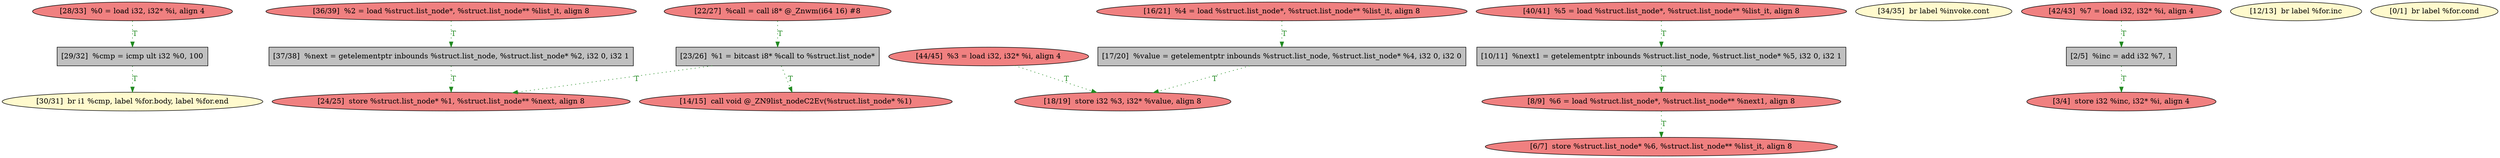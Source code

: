 
digraph G {


node1153 [fillcolor=lemonchiffon,label="[30/31]  br i1 %cmp, label %for.body, label %for.end",shape=ellipse,style=filled ]
node1151 [fillcolor=lightcoral,label="[36/39]  %2 = load %struct.list_node*, %struct.list_node** %list_it, align 8",shape=ellipse,style=filled ]
node1149 [fillcolor=lightcoral,label="[28/33]  %0 = load i32, i32* %i, align 4",shape=ellipse,style=filled ]
node1147 [fillcolor=lightcoral,label="[24/25]  store %struct.list_node* %1, %struct.list_node** %next, align 8",shape=ellipse,style=filled ]
node1136 [fillcolor=grey,label="[17/20]  %value = getelementptr inbounds %struct.list_node, %struct.list_node* %4, i32 0, i32 0",shape=rectangle,style=filled ]
node1139 [fillcolor=lightcoral,label="[8/9]  %6 = load %struct.list_node*, %struct.list_node** %next1, align 8",shape=ellipse,style=filled ]
node1135 [fillcolor=lemonchiffon,label="[34/35]  br label %invoke.cont",shape=ellipse,style=filled ]
node1140 [fillcolor=grey,label="[10/11]  %next1 = getelementptr inbounds %struct.list_node, %struct.list_node* %5, i32 0, i32 1",shape=rectangle,style=filled ]
node1152 [fillcolor=lightcoral,label="[3/4]  store i32 %inc, i32* %i, align 4",shape=ellipse,style=filled ]
node1133 [fillcolor=lemonchiffon,label="[12/13]  br label %for.inc",shape=ellipse,style=filled ]
node1134 [fillcolor=lightcoral,label="[18/19]  store i32 %3, i32* %value, align 8",shape=ellipse,style=filled ]
node1131 [fillcolor=lightcoral,label="[14/15]  call void @_ZN9list_nodeC2Ev(%struct.list_node* %1)",shape=ellipse,style=filled ]
node1132 [fillcolor=lightcoral,label="[16/21]  %4 = load %struct.list_node*, %struct.list_node** %list_it, align 8",shape=ellipse,style=filled ]
node1144 [fillcolor=grey,label="[2/5]  %inc = add i32 %7, 1",shape=rectangle,style=filled ]
node1137 [fillcolor=lightcoral,label="[22/27]  %call = call i8* @_Znwm(i64 16) #8",shape=ellipse,style=filled ]
node1150 [fillcolor=grey,label="[29/32]  %cmp = icmp ult i32 %0, 100",shape=rectangle,style=filled ]
node1145 [fillcolor=lightcoral,label="[44/45]  %3 = load i32, i32* %i, align 4",shape=ellipse,style=filled ]
node1146 [fillcolor=lightcoral,label="[42/43]  %7 = load i32, i32* %i, align 4",shape=ellipse,style=filled ]
node1148 [fillcolor=grey,label="[23/26]  %1 = bitcast i8* %call to %struct.list_node*",shape=rectangle,style=filled ]
node1138 [fillcolor=grey,label="[37/38]  %next = getelementptr inbounds %struct.list_node, %struct.list_node* %2, i32 0, i32 1",shape=rectangle,style=filled ]
node1141 [fillcolor=lightcoral,label="[6/7]  store %struct.list_node* %6, %struct.list_node** %list_it, align 8",shape=ellipse,style=filled ]
node1142 [fillcolor=lemonchiffon,label="[0/1]  br label %for.cond",shape=ellipse,style=filled ]
node1143 [fillcolor=lightcoral,label="[40/41]  %5 = load %struct.list_node*, %struct.list_node** %list_it, align 8",shape=ellipse,style=filled ]

node1145->node1134 [style=dotted,color=forestgreen,label="T",fontcolor=forestgreen ]
node1140->node1139 [style=dotted,color=forestgreen,label="T",fontcolor=forestgreen ]
node1149->node1150 [style=dotted,color=forestgreen,label="T",fontcolor=forestgreen ]
node1137->node1148 [style=dotted,color=forestgreen,label="T",fontcolor=forestgreen ]
node1138->node1147 [style=dotted,color=forestgreen,label="T",fontcolor=forestgreen ]
node1144->node1152 [style=dotted,color=forestgreen,label="T",fontcolor=forestgreen ]
node1139->node1141 [style=dotted,color=forestgreen,label="T",fontcolor=forestgreen ]
node1146->node1144 [style=dotted,color=forestgreen,label="T",fontcolor=forestgreen ]
node1136->node1134 [style=dotted,color=forestgreen,label="T",fontcolor=forestgreen ]
node1132->node1136 [style=dotted,color=forestgreen,label="T",fontcolor=forestgreen ]
node1150->node1153 [style=dotted,color=forestgreen,label="T",fontcolor=forestgreen ]
node1151->node1138 [style=dotted,color=forestgreen,label="T",fontcolor=forestgreen ]
node1143->node1140 [style=dotted,color=forestgreen,label="T",fontcolor=forestgreen ]
node1148->node1147 [style=dotted,color=forestgreen,label="T",fontcolor=forestgreen ]
node1148->node1131 [style=dotted,color=forestgreen,label="T",fontcolor=forestgreen ]


}

